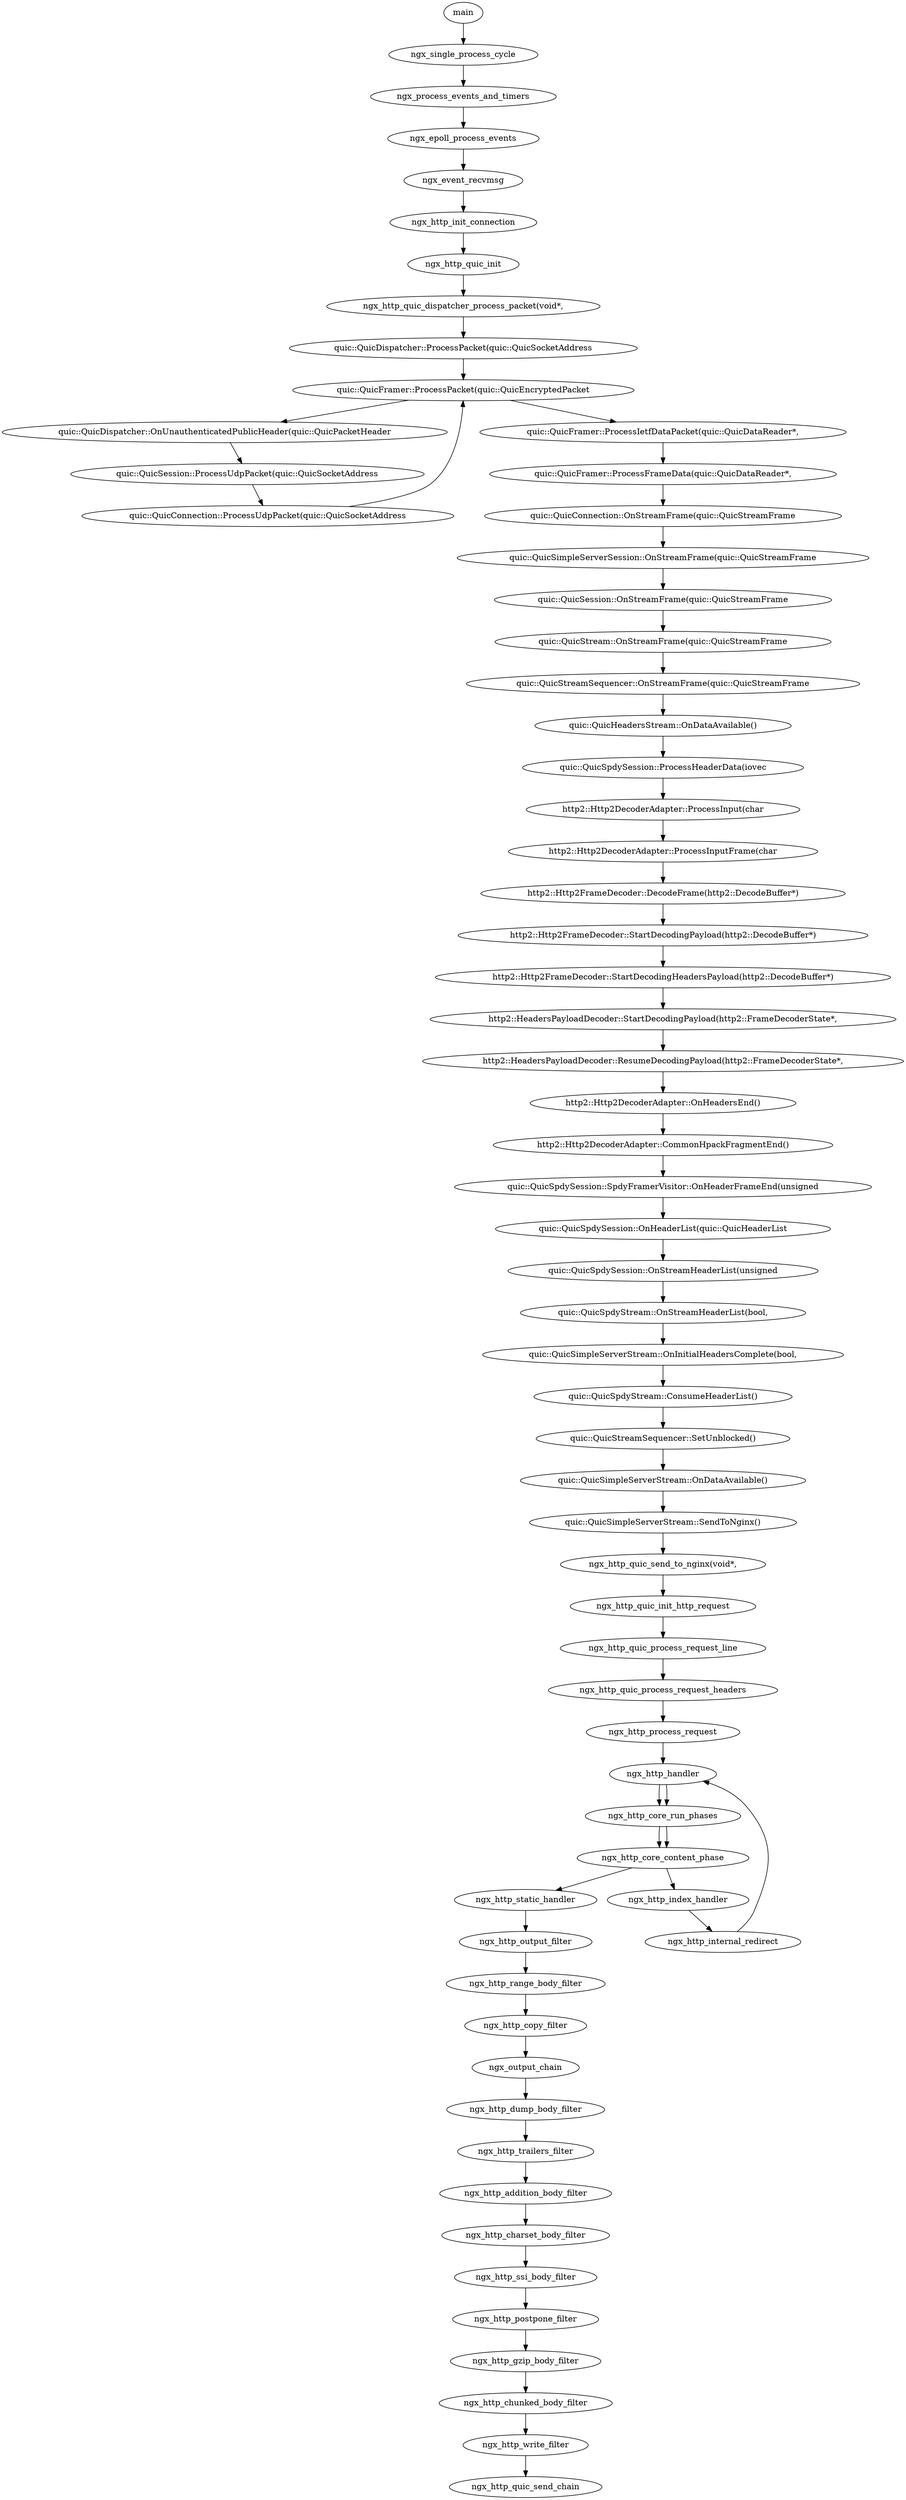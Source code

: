 digraph G {
"main"->"ngx_single_process_cycle" 
"ngx_single_process_cycle"->"ngx_process_events_and_timers" 
"ngx_process_events_and_timers"->"ngx_epoll_process_events" 
"ngx_epoll_process_events"->"ngx_event_recvmsg" 
"ngx_event_recvmsg"->"ngx_http_init_connection" 
"ngx_http_init_connection"->"ngx_http_quic_init" 
"ngx_http_quic_init"->"ngx_http_quic_dispatcher_process_packet(void*," 
"ngx_http_quic_dispatcher_process_packet(void*,"->"quic::QuicDispatcher::ProcessPacket(quic::QuicSocketAddress" 
"quic::QuicDispatcher::ProcessPacket(quic::QuicSocketAddress"->"quic::QuicFramer::ProcessPacket(quic::QuicEncryptedPacket" 
"quic::QuicFramer::ProcessPacket(quic::QuicEncryptedPacket"->"quic::QuicDispatcher::OnUnauthenticatedPublicHeader(quic::QuicPacketHeader" 
"quic::QuicDispatcher::OnUnauthenticatedPublicHeader(quic::QuicPacketHeader"->"quic::QuicSession::ProcessUdpPacket(quic::QuicSocketAddress" 
"quic::QuicSession::ProcessUdpPacket(quic::QuicSocketAddress"->"quic::QuicConnection::ProcessUdpPacket(quic::QuicSocketAddress" 
"quic::QuicConnection::ProcessUdpPacket(quic::QuicSocketAddress"->"quic::QuicFramer::ProcessPacket(quic::QuicEncryptedPacket" 
"quic::QuicFramer::ProcessPacket(quic::QuicEncryptedPacket"->"quic::QuicFramer::ProcessIetfDataPacket(quic::QuicDataReader*," 
"quic::QuicFramer::ProcessIetfDataPacket(quic::QuicDataReader*,"->"quic::QuicFramer::ProcessFrameData(quic::QuicDataReader*," 
"quic::QuicFramer::ProcessFrameData(quic::QuicDataReader*,"->"quic::QuicConnection::OnStreamFrame(quic::QuicStreamFrame" 
"quic::QuicConnection::OnStreamFrame(quic::QuicStreamFrame"->"quic::QuicSimpleServerSession::OnStreamFrame(quic::QuicStreamFrame" 
"quic::QuicSimpleServerSession::OnStreamFrame(quic::QuicStreamFrame"->"quic::QuicSession::OnStreamFrame(quic::QuicStreamFrame" 
"quic::QuicSession::OnStreamFrame(quic::QuicStreamFrame"->"quic::QuicStream::OnStreamFrame(quic::QuicStreamFrame" 
"quic::QuicStream::OnStreamFrame(quic::QuicStreamFrame"->"quic::QuicStreamSequencer::OnStreamFrame(quic::QuicStreamFrame" 
"quic::QuicStreamSequencer::OnStreamFrame(quic::QuicStreamFrame"->"quic::QuicHeadersStream::OnDataAvailable()" 
"quic::QuicHeadersStream::OnDataAvailable()"->"quic::QuicSpdySession::ProcessHeaderData(iovec" 
"quic::QuicSpdySession::ProcessHeaderData(iovec"->"http2::Http2DecoderAdapter::ProcessInput(char" 
"http2::Http2DecoderAdapter::ProcessInput(char"->"http2::Http2DecoderAdapter::ProcessInputFrame(char" 
"http2::Http2DecoderAdapter::ProcessInputFrame(char"->"http2::Http2FrameDecoder::DecodeFrame(http2::DecodeBuffer*)" 
"http2::Http2FrameDecoder::DecodeFrame(http2::DecodeBuffer*)"->"http2::Http2FrameDecoder::StartDecodingPayload(http2::DecodeBuffer*)" 
"http2::Http2FrameDecoder::StartDecodingPayload(http2::DecodeBuffer*)"->"http2::Http2FrameDecoder::StartDecodingHeadersPayload(http2::DecodeBuffer*)" 
"http2::Http2FrameDecoder::StartDecodingHeadersPayload(http2::DecodeBuffer*)"->"http2::HeadersPayloadDecoder::StartDecodingPayload(http2::FrameDecoderState*," 
"http2::HeadersPayloadDecoder::StartDecodingPayload(http2::FrameDecoderState*,"->"http2::HeadersPayloadDecoder::ResumeDecodingPayload(http2::FrameDecoderState*," 
"http2::HeadersPayloadDecoder::ResumeDecodingPayload(http2::FrameDecoderState*,"->"http2::Http2DecoderAdapter::OnHeadersEnd()" 
"http2::Http2DecoderAdapter::OnHeadersEnd()"->"http2::Http2DecoderAdapter::CommonHpackFragmentEnd()" 
"http2::Http2DecoderAdapter::CommonHpackFragmentEnd()"->"quic::QuicSpdySession::SpdyFramerVisitor::OnHeaderFrameEnd(unsigned" 
"quic::QuicSpdySession::SpdyFramerVisitor::OnHeaderFrameEnd(unsigned"->"quic::QuicSpdySession::OnHeaderList(quic::QuicHeaderList" 
"quic::QuicSpdySession::OnHeaderList(quic::QuicHeaderList"->"quic::QuicSpdySession::OnStreamHeaderList(unsigned" 
"quic::QuicSpdySession::OnStreamHeaderList(unsigned"->"quic::QuicSpdyStream::OnStreamHeaderList(bool," 
"quic::QuicSpdyStream::OnStreamHeaderList(bool,"->"quic::QuicSimpleServerStream::OnInitialHeadersComplete(bool," 
"quic::QuicSimpleServerStream::OnInitialHeadersComplete(bool,"->"quic::QuicSpdyStream::ConsumeHeaderList()" 
"quic::QuicSpdyStream::ConsumeHeaderList()"->"quic::QuicStreamSequencer::SetUnblocked()" 
"quic::QuicStreamSequencer::SetUnblocked()"->"quic::QuicSimpleServerStream::OnDataAvailable()" 
"quic::QuicSimpleServerStream::OnDataAvailable()"->"quic::QuicSimpleServerStream::SendToNginx()" 
"quic::QuicSimpleServerStream::SendToNginx()"->"ngx_http_quic_send_to_nginx(void*," 
"ngx_http_quic_send_to_nginx(void*,"->"ngx_http_quic_init_http_request" 
"ngx_http_quic_init_http_request"->"ngx_http_quic_process_request_line" 
"ngx_http_quic_process_request_line"->"ngx_http_quic_process_request_headers" 
"ngx_http_quic_process_request_headers"->"ngx_http_process_request" 
"ngx_http_process_request"->"ngx_http_handler" 
"ngx_http_handler"->"ngx_http_core_run_phases" 
"ngx_http_core_run_phases"->"ngx_http_core_content_phase" 
"ngx_http_core_content_phase"->"ngx_http_index_handler" 
"ngx_http_index_handler"->"ngx_http_internal_redirect" 
"ngx_http_internal_redirect"->"ngx_http_handler" 
"ngx_http_handler"->"ngx_http_core_run_phases" 
"ngx_http_core_run_phases"->"ngx_http_core_content_phase" 
"ngx_http_core_content_phase"->"ngx_http_static_handler" 
"ngx_http_static_handler"->"ngx_http_output_filter" 
"ngx_http_output_filter"->"ngx_http_range_body_filter" 
"ngx_http_range_body_filter"->"ngx_http_copy_filter" 
"ngx_http_copy_filter"->"ngx_output_chain" 
"ngx_output_chain"->"ngx_http_dump_body_filter" 
"ngx_http_dump_body_filter"->"ngx_http_trailers_filter" 
"ngx_http_trailers_filter"->"ngx_http_addition_body_filter" 
"ngx_http_addition_body_filter"->"ngx_http_charset_body_filter" 
"ngx_http_charset_body_filter"->"ngx_http_ssi_body_filter" 
"ngx_http_ssi_body_filter"->"ngx_http_postpone_filter" 
"ngx_http_postpone_filter"->"ngx_http_gzip_body_filter" 
"ngx_http_gzip_body_filter"->"ngx_http_chunked_body_filter" 
"ngx_http_chunked_body_filter"->"ngx_http_write_filter" 
"ngx_http_write_filter"->"ngx_http_quic_send_chain" 
}